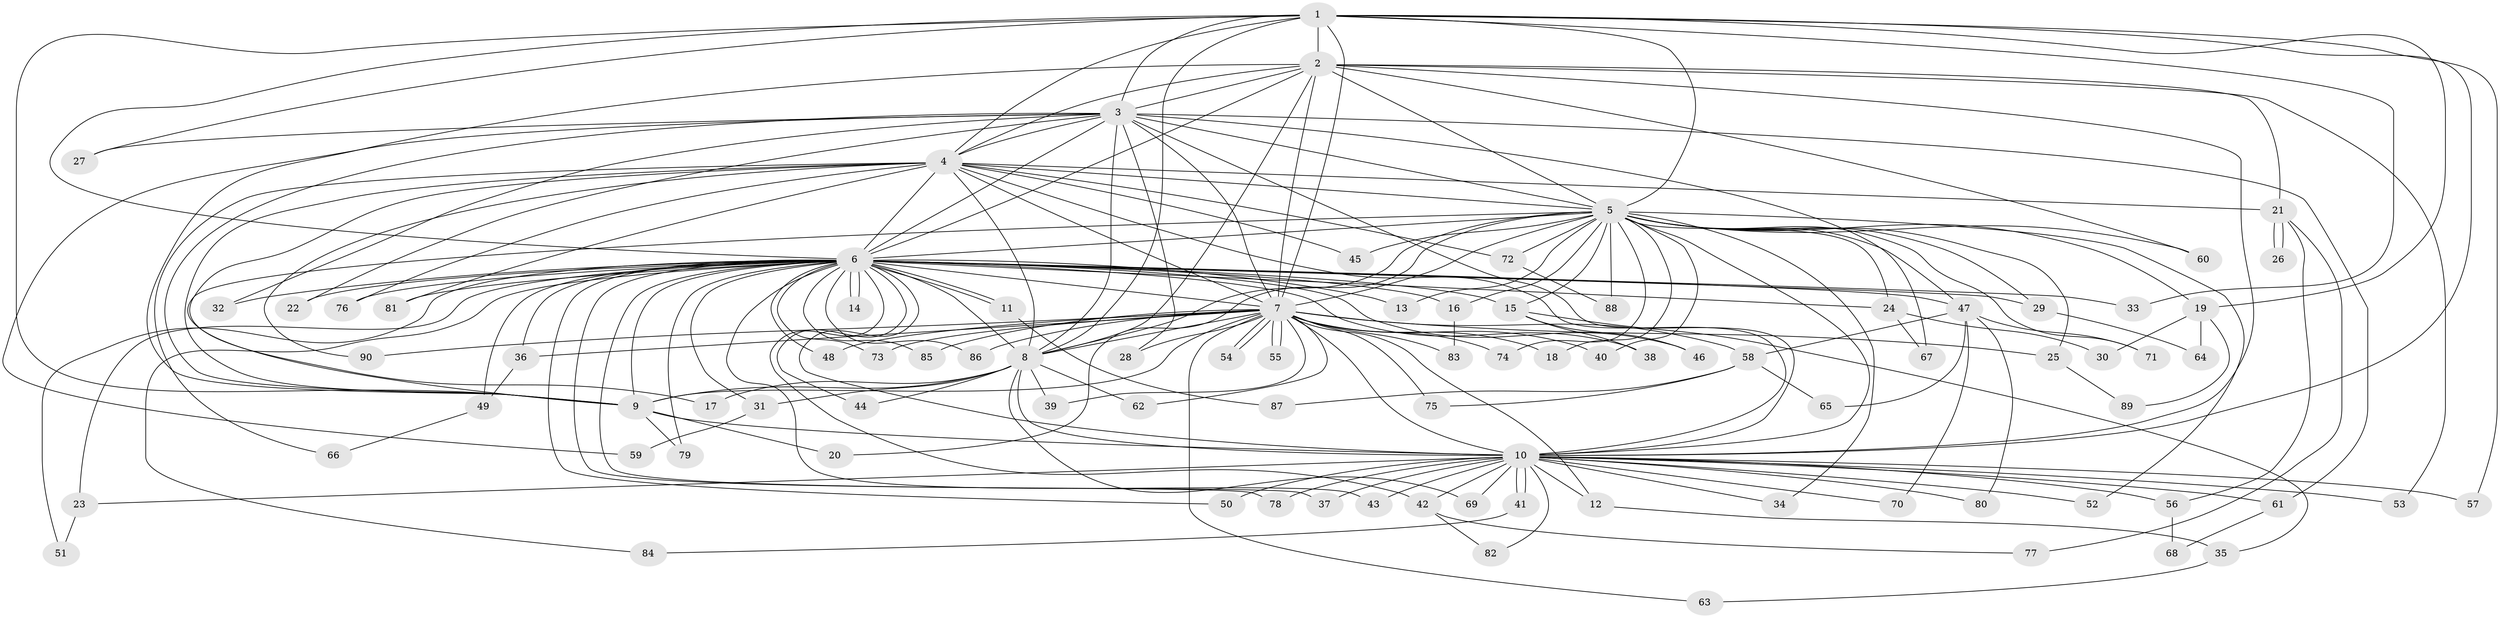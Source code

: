 // Generated by graph-tools (version 1.1) at 2025/01/03/09/25 03:01:17]
// undirected, 90 vertices, 205 edges
graph export_dot {
graph [start="1"]
  node [color=gray90,style=filled];
  1;
  2;
  3;
  4;
  5;
  6;
  7;
  8;
  9;
  10;
  11;
  12;
  13;
  14;
  15;
  16;
  17;
  18;
  19;
  20;
  21;
  22;
  23;
  24;
  25;
  26;
  27;
  28;
  29;
  30;
  31;
  32;
  33;
  34;
  35;
  36;
  37;
  38;
  39;
  40;
  41;
  42;
  43;
  44;
  45;
  46;
  47;
  48;
  49;
  50;
  51;
  52;
  53;
  54;
  55;
  56;
  57;
  58;
  59;
  60;
  61;
  62;
  63;
  64;
  65;
  66;
  67;
  68;
  69;
  70;
  71;
  72;
  73;
  74;
  75;
  76;
  77;
  78;
  79;
  80;
  81;
  82;
  83;
  84;
  85;
  86;
  87;
  88;
  89;
  90;
  1 -- 2;
  1 -- 3;
  1 -- 4;
  1 -- 5;
  1 -- 6;
  1 -- 7;
  1 -- 8;
  1 -- 9;
  1 -- 10;
  1 -- 19;
  1 -- 27;
  1 -- 33;
  1 -- 57;
  2 -- 3;
  2 -- 4;
  2 -- 5;
  2 -- 6;
  2 -- 7;
  2 -- 8;
  2 -- 9;
  2 -- 10;
  2 -- 21;
  2 -- 53;
  2 -- 60;
  3 -- 4;
  3 -- 5;
  3 -- 6;
  3 -- 7;
  3 -- 8;
  3 -- 9;
  3 -- 10;
  3 -- 22;
  3 -- 27;
  3 -- 28;
  3 -- 32;
  3 -- 59;
  3 -- 61;
  3 -- 67;
  4 -- 5;
  4 -- 6;
  4 -- 7;
  4 -- 8;
  4 -- 9;
  4 -- 10;
  4 -- 17;
  4 -- 21;
  4 -- 45;
  4 -- 66;
  4 -- 72;
  4 -- 76;
  4 -- 81;
  4 -- 90;
  5 -- 6;
  5 -- 7;
  5 -- 8;
  5 -- 9;
  5 -- 10;
  5 -- 13;
  5 -- 15;
  5 -- 16;
  5 -- 18;
  5 -- 19;
  5 -- 20;
  5 -- 24;
  5 -- 25;
  5 -- 29;
  5 -- 34;
  5 -- 40;
  5 -- 45;
  5 -- 47;
  5 -- 52;
  5 -- 60;
  5 -- 71;
  5 -- 72;
  5 -- 74;
  5 -- 88;
  6 -- 7;
  6 -- 8;
  6 -- 9;
  6 -- 10;
  6 -- 11;
  6 -- 11;
  6 -- 13;
  6 -- 14;
  6 -- 14;
  6 -- 15;
  6 -- 16;
  6 -- 22;
  6 -- 23;
  6 -- 24;
  6 -- 29;
  6 -- 31;
  6 -- 32;
  6 -- 33;
  6 -- 36;
  6 -- 37;
  6 -- 38;
  6 -- 42;
  6 -- 43;
  6 -- 44;
  6 -- 46;
  6 -- 47;
  6 -- 48;
  6 -- 49;
  6 -- 50;
  6 -- 51;
  6 -- 73;
  6 -- 76;
  6 -- 78;
  6 -- 79;
  6 -- 81;
  6 -- 84;
  6 -- 85;
  6 -- 86;
  7 -- 8;
  7 -- 9;
  7 -- 10;
  7 -- 12;
  7 -- 18;
  7 -- 25;
  7 -- 28;
  7 -- 36;
  7 -- 39;
  7 -- 40;
  7 -- 48;
  7 -- 54;
  7 -- 54;
  7 -- 55;
  7 -- 55;
  7 -- 58;
  7 -- 62;
  7 -- 63;
  7 -- 73;
  7 -- 74;
  7 -- 75;
  7 -- 83;
  7 -- 85;
  7 -- 86;
  7 -- 90;
  8 -- 9;
  8 -- 10;
  8 -- 17;
  8 -- 31;
  8 -- 39;
  8 -- 44;
  8 -- 62;
  8 -- 69;
  9 -- 10;
  9 -- 20;
  9 -- 79;
  10 -- 12;
  10 -- 23;
  10 -- 34;
  10 -- 37;
  10 -- 41;
  10 -- 41;
  10 -- 42;
  10 -- 43;
  10 -- 50;
  10 -- 52;
  10 -- 53;
  10 -- 56;
  10 -- 57;
  10 -- 61;
  10 -- 69;
  10 -- 70;
  10 -- 78;
  10 -- 80;
  10 -- 82;
  11 -- 87;
  12 -- 35;
  15 -- 35;
  15 -- 38;
  15 -- 46;
  16 -- 83;
  19 -- 30;
  19 -- 64;
  19 -- 89;
  21 -- 26;
  21 -- 26;
  21 -- 56;
  21 -- 77;
  23 -- 51;
  24 -- 30;
  24 -- 67;
  25 -- 89;
  29 -- 64;
  31 -- 59;
  35 -- 63;
  36 -- 49;
  41 -- 84;
  42 -- 77;
  42 -- 82;
  47 -- 58;
  47 -- 65;
  47 -- 70;
  47 -- 71;
  47 -- 80;
  49 -- 66;
  56 -- 68;
  58 -- 65;
  58 -- 75;
  58 -- 87;
  61 -- 68;
  72 -- 88;
}
